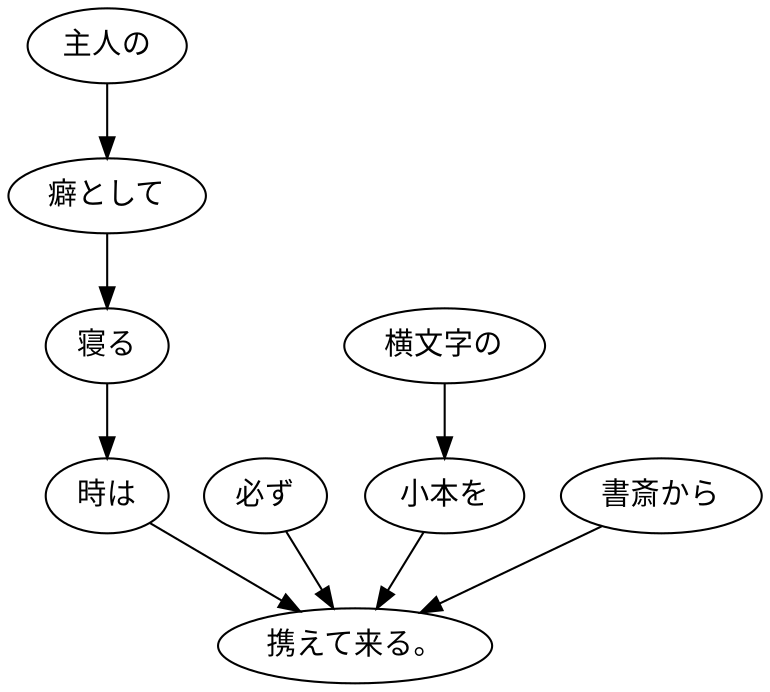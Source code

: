 digraph graph2673 {
	node0 [label="主人の"];
	node1 [label="癖として"];
	node2 [label="寝る"];
	node3 [label="時は"];
	node4 [label="必ず"];
	node5 [label="横文字の"];
	node6 [label="小本を"];
	node7 [label="書斎から"];
	node8 [label="携えて来る。"];
	node0 -> node1;
	node1 -> node2;
	node2 -> node3;
	node3 -> node8;
	node4 -> node8;
	node5 -> node6;
	node6 -> node8;
	node7 -> node8;
}
